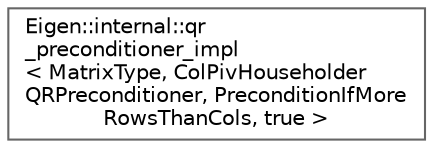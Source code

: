 digraph "类继承关系图"
{
 // LATEX_PDF_SIZE
  bgcolor="transparent";
  edge [fontname=Helvetica,fontsize=10,labelfontname=Helvetica,labelfontsize=10];
  node [fontname=Helvetica,fontsize=10,shape=box,height=0.2,width=0.4];
  rankdir="LR";
  Node0 [id="Node000000",label="Eigen::internal::qr\l_preconditioner_impl\l\< MatrixType, ColPivHouseholder\lQRPreconditioner, PreconditionIfMore\lRowsThanCols, true \>",height=0.2,width=0.4,color="grey40", fillcolor="white", style="filled",URL="$class_eigen_1_1internal_1_1qr__preconditioner__impl_3_01_matrix_type_00_01_col_piv_householder_q4429b16903ed71549d5aafc43959c2c2.html",tooltip=" "];
}
